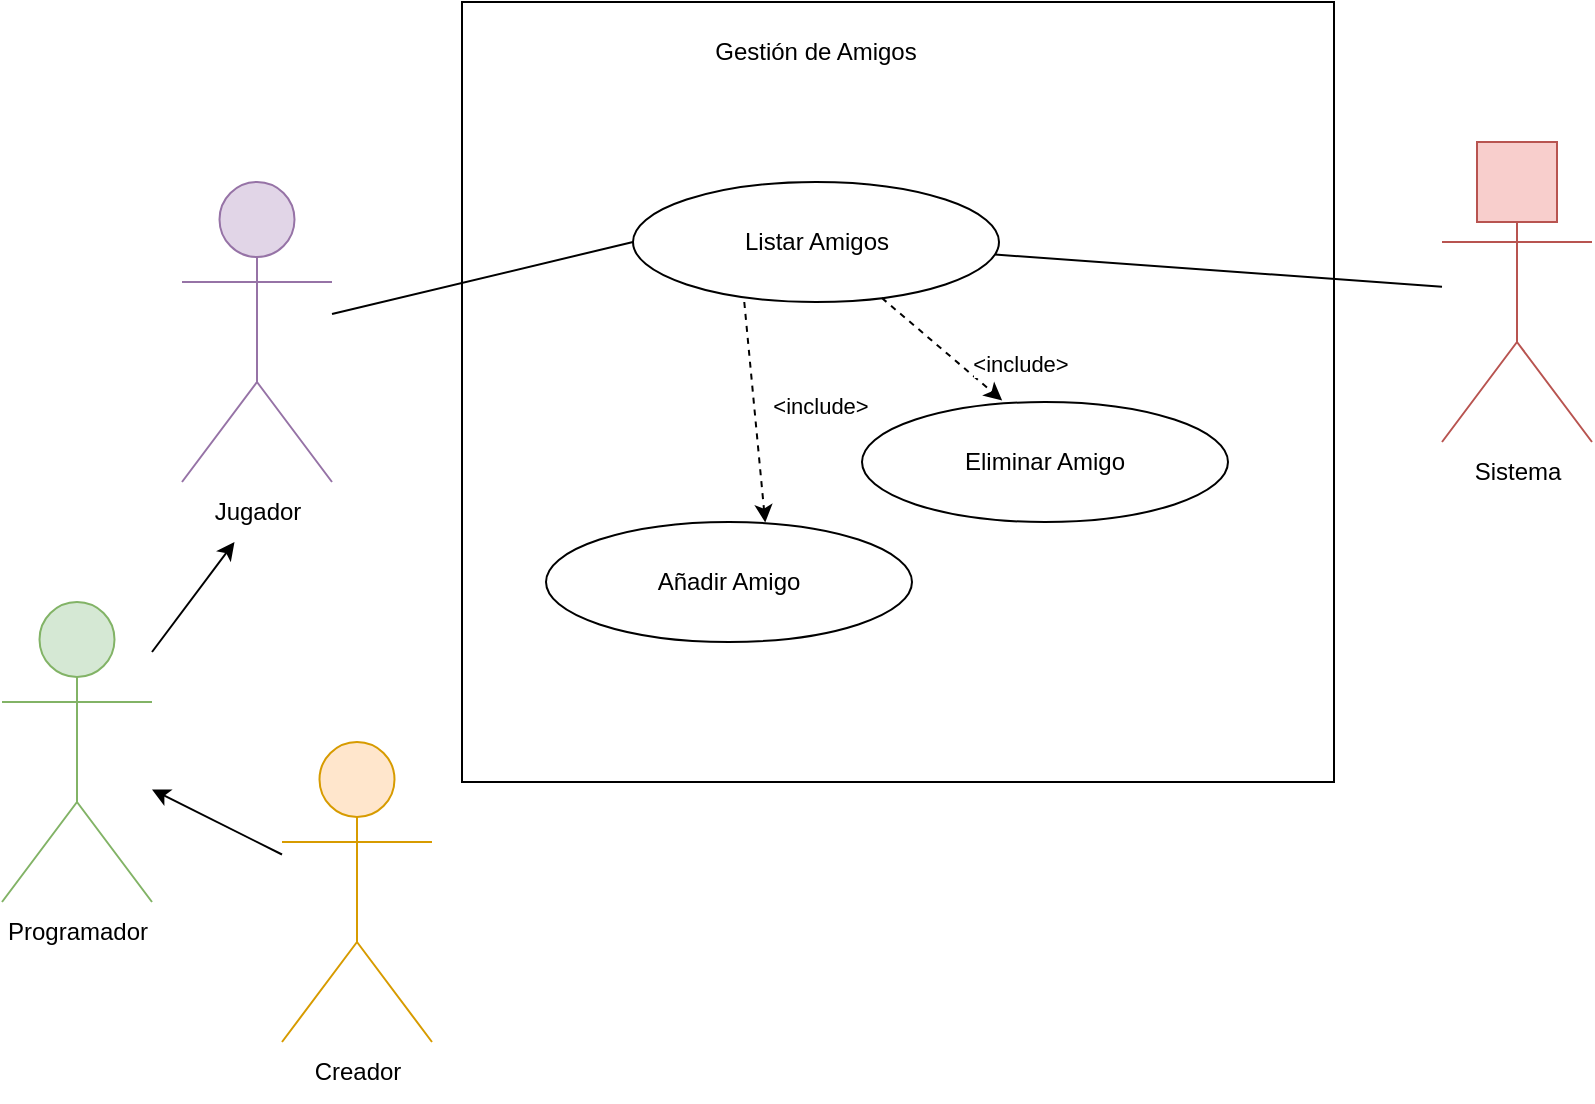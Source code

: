 <mxfile version="19.0.3" type="device"><diagram id="AxCxymPZzqkVzSz1u4a-" name="Página-1"><mxGraphModel dx="462" dy="857" grid="1" gridSize="10" guides="1" tooltips="1" connect="1" arrows="1" fold="1" page="1" pageScale="1" pageWidth="827" pageHeight="1169" math="0" shadow="0"><root><mxCell id="0"/><mxCell id="1" parent="0"/><mxCell id="Ik6QLPnH4keKpxzEUQEk-1" value="" style="rounded=0;whiteSpace=wrap;html=1;fillColor=none;" parent="1" vertex="1"><mxGeometry x="280" y="80" width="436" height="390" as="geometry"/></mxCell><mxCell id="Ik6QLPnH4keKpxzEUQEk-3" value="Gestión de Amigos" style="text;html=1;strokeColor=none;fillColor=none;align=center;verticalAlign=middle;whiteSpace=wrap;rounded=0;" parent="1" vertex="1"><mxGeometry x="332" y="90" width="250" height="30" as="geometry"/></mxCell><mxCell id="Ik6QLPnH4keKpxzEUQEk-4" value="" style="shape=umlActor;verticalLabelPosition=bottom;verticalAlign=top;html=1;outlineConnect=0;fillColor=#e1d5e7;strokeColor=#9673a6;" parent="1" vertex="1"><mxGeometry x="140" y="170" width="75" height="150" as="geometry"/></mxCell><mxCell id="Ik6QLPnH4keKpxzEUQEk-5" value="Jugador" style="text;html=1;strokeColor=none;fillColor=none;align=center;verticalAlign=middle;whiteSpace=wrap;rounded=0;" parent="1" vertex="1"><mxGeometry x="147.5" y="320" width="60" height="30" as="geometry"/></mxCell><mxCell id="Ik6QLPnH4keKpxzEUQEk-6" value="Listar Amigos" style="ellipse;whiteSpace=wrap;html=1;fillColor=none;" parent="1" vertex="1"><mxGeometry x="365.5" y="170" width="183" height="60" as="geometry"/></mxCell><mxCell id="Ik6QLPnH4keKpxzEUQEk-7" value="" style="endArrow=none;html=1;rounded=0;entryX=0;entryY=0.5;entryDx=0;entryDy=0;" parent="1" source="Ik6QLPnH4keKpxzEUQEk-4" target="Ik6QLPnH4keKpxzEUQEk-6" edge="1"><mxGeometry width="50" height="50" relative="1" as="geometry"><mxPoint x="410" y="360" as="sourcePoint"/><mxPoint x="460" y="310" as="targetPoint"/></mxGeometry></mxCell><mxCell id="Ik6QLPnH4keKpxzEUQEk-8" value="Eliminar Amigo" style="ellipse;whiteSpace=wrap;html=1;fillColor=none;" parent="1" vertex="1"><mxGeometry x="480" y="280" width="183" height="60" as="geometry"/></mxCell><mxCell id="Ik6QLPnH4keKpxzEUQEk-9" value="" style="endArrow=classic;html=1;rounded=0;entryX=0.383;entryY=-0.013;entryDx=0;entryDy=0;entryPerimeter=0;dashed=1;" parent="1" source="Ik6QLPnH4keKpxzEUQEk-6" target="Ik6QLPnH4keKpxzEUQEk-8" edge="1"><mxGeometry width="50" height="50" relative="1" as="geometry"><mxPoint x="350" y="320" as="sourcePoint"/><mxPoint x="400" y="270" as="targetPoint"/></mxGeometry></mxCell><mxCell id="6N0uQmGXwQkvLwSk2Wn2-1" value="&amp;lt;include&amp;gt;" style="edgeLabel;html=1;align=center;verticalAlign=middle;resizable=0;points=[];" parent="Ik6QLPnH4keKpxzEUQEk-9" vertex="1" connectable="0"><mxGeometry x="-0.219" relative="1" as="geometry"><mxPoint x="45" y="13" as="offset"/></mxGeometry></mxCell><mxCell id="6N0uQmGXwQkvLwSk2Wn2-2" value="Añadir Amigo" style="ellipse;whiteSpace=wrap;html=1;fillColor=none;" parent="1" vertex="1"><mxGeometry x="322" y="340" width="183" height="60" as="geometry"/></mxCell><mxCell id="6N0uQmGXwQkvLwSk2Wn2-3" value="" style="endArrow=classic;html=1;rounded=0;dashed=1;exitX=0;exitY=1;exitDx=0;exitDy=0;entryX=0.599;entryY=0.004;entryDx=0;entryDy=0;entryPerimeter=0;" parent="1" target="6N0uQmGXwQkvLwSk2Wn2-2" edge="1"><mxGeometry width="50" height="50" relative="1" as="geometry"><mxPoint x="421.141" y="230.005" as="sourcePoint"/><mxPoint x="461.86" y="368.996" as="targetPoint"/></mxGeometry></mxCell><mxCell id="6N0uQmGXwQkvLwSk2Wn2-4" value="&amp;lt;include&amp;gt;" style="edgeLabel;html=1;align=center;verticalAlign=middle;resizable=0;points=[];" parent="6N0uQmGXwQkvLwSk2Wn2-3" vertex="1" connectable="0"><mxGeometry x="-0.219" relative="1" as="geometry"><mxPoint x="34" y="9" as="offset"/></mxGeometry></mxCell><mxCell id="6N0uQmGXwQkvLwSk2Wn2-5" value="" style="shape=umlActor;verticalLabelPosition=bottom;verticalAlign=top;html=1;outlineConnect=0;fillColor=#ffe6cc;strokeColor=#d79b00;aspect=fixed;" parent="1" vertex="1"><mxGeometry x="190" y="450" width="75" height="150" as="geometry"/></mxCell><mxCell id="6N0uQmGXwQkvLwSk2Wn2-6" value="" style="shape=umlActor;verticalLabelPosition=bottom;verticalAlign=top;html=1;outlineConnect=0;fillColor=#d5e8d4;strokeColor=#82b366;aspect=fixed;" parent="1" vertex="1"><mxGeometry x="50" y="380" width="75" height="150" as="geometry"/></mxCell><mxCell id="6N0uQmGXwQkvLwSk2Wn2-7" value="" style="shape=umlActor;verticalLabelPosition=bottom;verticalAlign=top;html=1;outlineConnect=0;fillColor=#f8cecc;strokeColor=#b85450;aspect=fixed;" parent="1" vertex="1"><mxGeometry x="770" y="150" width="75" height="150" as="geometry"/></mxCell><mxCell id="6N0uQmGXwQkvLwSk2Wn2-8" value="" style="rounded=0;whiteSpace=wrap;html=1;fillColor=#f8cecc;strokeColor=#b85450;" parent="1" vertex="1"><mxGeometry x="787.5" y="150" width="40" height="40" as="geometry"/></mxCell><mxCell id="6N0uQmGXwQkvLwSk2Wn2-9" value="" style="endArrow=none;html=1;rounded=0;" parent="1" source="Ik6QLPnH4keKpxzEUQEk-6" target="6N0uQmGXwQkvLwSk2Wn2-7" edge="1"><mxGeometry width="50" height="50" relative="1" as="geometry"><mxPoint x="225" y="246.024" as="sourcePoint"/><mxPoint x="375.5" y="210.0" as="targetPoint"/></mxGeometry></mxCell><mxCell id="6N0uQmGXwQkvLwSk2Wn2-10" value="" style="endArrow=classic;html=1;rounded=0;" parent="1" source="6N0uQmGXwQkvLwSk2Wn2-6" target="Ik6QLPnH4keKpxzEUQEk-5" edge="1"><mxGeometry width="50" height="50" relative="1" as="geometry"><mxPoint x="440" y="390" as="sourcePoint"/><mxPoint x="490" y="340" as="targetPoint"/></mxGeometry></mxCell><mxCell id="6N0uQmGXwQkvLwSk2Wn2-11" value="" style="endArrow=classic;html=1;rounded=0;" parent="1" source="6N0uQmGXwQkvLwSk2Wn2-5" target="6N0uQmGXwQkvLwSk2Wn2-6" edge="1"><mxGeometry width="50" height="50" relative="1" as="geometry"><mxPoint x="135" y="415" as="sourcePoint"/><mxPoint x="176.25" y="360" as="targetPoint"/></mxGeometry></mxCell><mxCell id="6N0uQmGXwQkvLwSk2Wn2-13" value="Programador" style="text;html=1;strokeColor=none;fillColor=none;align=center;verticalAlign=middle;whiteSpace=wrap;rounded=0;" parent="1" vertex="1"><mxGeometry x="57.5" y="530" width="60" height="30" as="geometry"/></mxCell><mxCell id="6N0uQmGXwQkvLwSk2Wn2-14" value="Creador" style="text;html=1;strokeColor=none;fillColor=none;align=center;verticalAlign=middle;whiteSpace=wrap;rounded=0;" parent="1" vertex="1"><mxGeometry x="197.5" y="600" width="60" height="30" as="geometry"/></mxCell><mxCell id="6N0uQmGXwQkvLwSk2Wn2-15" value="Sistema" style="text;html=1;strokeColor=none;fillColor=none;align=center;verticalAlign=middle;whiteSpace=wrap;rounded=0;" parent="1" vertex="1"><mxGeometry x="777.5" y="300" width="60" height="30" as="geometry"/></mxCell></root></mxGraphModel></diagram></mxfile>